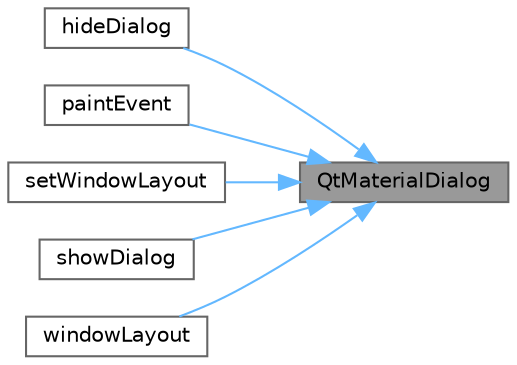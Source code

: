 digraph "QtMaterialDialog"
{
 // LATEX_PDF_SIZE
  bgcolor="transparent";
  edge [fontname=Helvetica,fontsize=10,labelfontname=Helvetica,labelfontsize=10];
  node [fontname=Helvetica,fontsize=10,shape=box,height=0.2,width=0.4];
  rankdir="RL";
  Node1 [id="Node000001",label="QtMaterialDialog",height=0.2,width=0.4,color="gray40", fillcolor="grey60", style="filled", fontcolor="black",tooltip="构造函数，初始化对话框"];
  Node1 -> Node2 [id="edge1_Node000001_Node000002",dir="back",color="steelblue1",style="solid",tooltip=" "];
  Node2 [id="Node000002",label="hideDialog",height=0.2,width=0.4,color="grey40", fillcolor="white", style="filled",URL="$class_qt_material_dialog.html#a5f9a03b231681a66f84b38fb1aba323f",tooltip="隐藏对话框"];
  Node1 -> Node3 [id="edge2_Node000001_Node000003",dir="back",color="steelblue1",style="solid",tooltip=" "];
  Node3 [id="Node000003",label="paintEvent",height=0.2,width=0.4,color="grey40", fillcolor="white", style="filled",URL="$class_qt_material_dialog.html#a22aafd70af538e89f7310d494a7f2b15",tooltip="绘制事件"];
  Node1 -> Node4 [id="edge3_Node000001_Node000004",dir="back",color="steelblue1",style="solid",tooltip=" "];
  Node4 [id="Node000004",label="setWindowLayout",height=0.2,width=0.4,color="grey40", fillcolor="white", style="filled",URL="$class_qt_material_dialog.html#a06d1d6da9c26f20d735db0596fafc05f",tooltip="设置对话框窗口布局"];
  Node1 -> Node5 [id="edge4_Node000001_Node000005",dir="back",color="steelblue1",style="solid",tooltip=" "];
  Node5 [id="Node000005",label="showDialog",height=0.2,width=0.4,color="grey40", fillcolor="white", style="filled",URL="$class_qt_material_dialog.html#aa2d14704621961cc3c1a32016bfa4182",tooltip="显示对话框"];
  Node1 -> Node6 [id="edge5_Node000001_Node000006",dir="back",color="steelblue1",style="solid",tooltip=" "];
  Node6 [id="Node000006",label="windowLayout",height=0.2,width=0.4,color="grey40", fillcolor="white", style="filled",URL="$class_qt_material_dialog.html#a2c89b365159079b216a33de8256f2077",tooltip="获取对话框窗口布局"];
}
